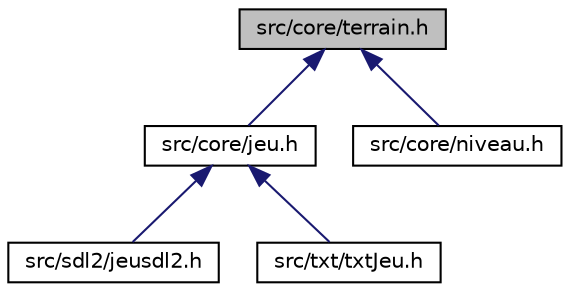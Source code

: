 digraph "src/core/terrain.h"
{
 // LATEX_PDF_SIZE
  edge [fontname="Helvetica",fontsize="10",labelfontname="Helvetica",labelfontsize="10"];
  node [fontname="Helvetica",fontsize="10",shape=record];
  Node1 [label="src/core/terrain.h",height=0.2,width=0.4,color="black", fillcolor="grey75", style="filled", fontcolor="black",tooltip="Définition de la classe Terrain pour la simulation d'un terrain de jeu."];
  Node1 -> Node2 [dir="back",color="midnightblue",fontsize="10",style="solid",fontname="Helvetica"];
  Node2 [label="src/core/jeu.h",height=0.2,width=0.4,color="black", fillcolor="white", style="filled",URL="$jeu_8h.html",tooltip="Déclaration de la classe Jeu et de ses fonctions membres."];
  Node2 -> Node3 [dir="back",color="midnightblue",fontsize="10",style="solid",fontname="Helvetica"];
  Node3 [label="src/sdl2/jeusdl2.h",height=0.2,width=0.4,color="black", fillcolor="white", style="filled",URL="$jeusdl2_8h.html",tooltip="Déclaration de la classe Jeusdl2 et de ses fonctions membres qui permet un affichage du jeu avec la l..."];
  Node2 -> Node4 [dir="back",color="midnightblue",fontsize="10",style="solid",fontname="Helvetica"];
  Node4 [label="src/txt/txtJeu.h",height=0.2,width=0.4,color="black", fillcolor="white", style="filled",URL="$txtJeu_8h.html",tooltip="Définition de la classe txtJeu pour réaliser un affichage en mode txt du terrain."];
  Node1 -> Node5 [dir="back",color="midnightblue",fontsize="10",style="solid",fontname="Helvetica"];
  Node5 [label="src/core/niveau.h",height=0.2,width=0.4,color="black", fillcolor="white", style="filled",URL="$niveau_8h_source.html",tooltip=" "];
}
